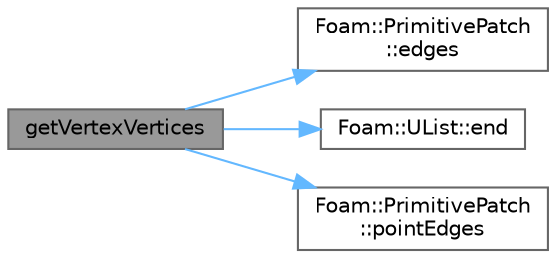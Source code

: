 digraph "getVertexVertices"
{
 // LATEX_PDF_SIZE
  bgcolor="transparent";
  edge [fontname=Helvetica,fontsize=10,labelfontname=Helvetica,labelfontsize=10];
  node [fontname=Helvetica,fontsize=10,shape=box,height=0.2,width=0.4];
  rankdir="LR";
  Node1 [id="Node000001",label="getVertexVertices",height=0.2,width=0.4,color="gray40", fillcolor="grey60", style="filled", fontcolor="black",tooltip=" "];
  Node1 -> Node2 [id="edge1_Node000001_Node000002",color="steelblue1",style="solid",tooltip=" "];
  Node2 [id="Node000002",label="Foam::PrimitivePatch\l::edges",height=0.2,width=0.4,color="grey40", fillcolor="white", style="filled",URL="$classFoam_1_1PrimitivePatch.html#a21d764179912ddda5c6f95193c289846",tooltip=" "];
  Node1 -> Node3 [id="edge2_Node000001_Node000003",color="steelblue1",style="solid",tooltip=" "];
  Node3 [id="Node000003",label="Foam::UList::end",height=0.2,width=0.4,color="grey40", fillcolor="white", style="filled",URL="$classFoam_1_1UList.html#a4ab90978923ea252529f554488ee5b5e",tooltip=" "];
  Node1 -> Node4 [id="edge3_Node000001_Node000004",color="steelblue1",style="solid",tooltip=" "];
  Node4 [id="Node000004",label="Foam::PrimitivePatch\l::pointEdges",height=0.2,width=0.4,color="grey40", fillcolor="white", style="filled",URL="$classFoam_1_1PrimitivePatch.html#a219060536b044c749e6178283665d632",tooltip=" "];
}
